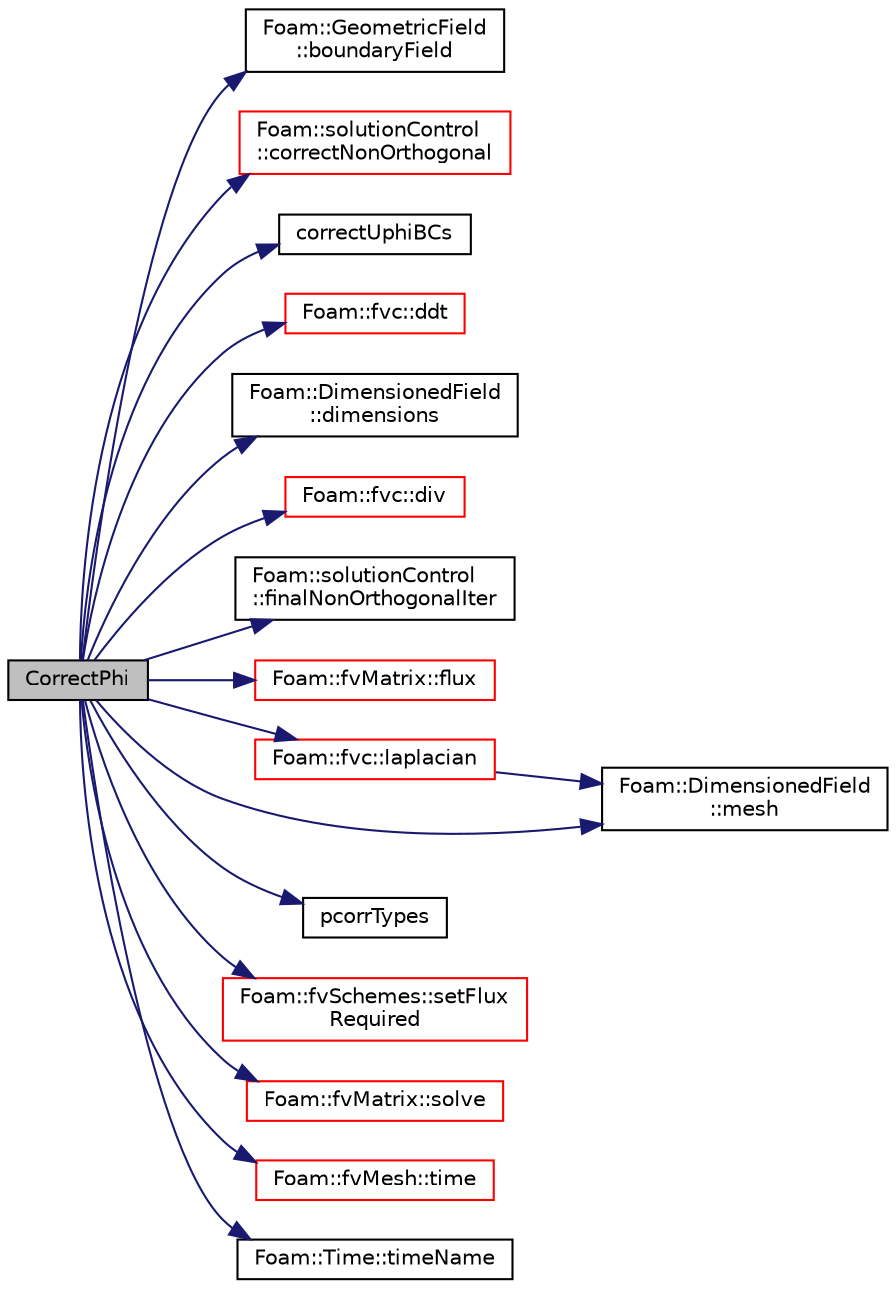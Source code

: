 digraph "CorrectPhi"
{
  bgcolor="transparent";
  edge [fontname="Helvetica",fontsize="10",labelfontname="Helvetica",labelfontsize="10"];
  node [fontname="Helvetica",fontsize="10",shape=record];
  rankdir="LR";
  Node3183 [label="CorrectPhi",height=0.2,width=0.4,color="black", fillcolor="grey75", style="filled", fontcolor="black"];
  Node3183 -> Node3184 [color="midnightblue",fontsize="10",style="solid",fontname="Helvetica"];
  Node3184 [label="Foam::GeometricField\l::boundaryField",height=0.2,width=0.4,color="black",URL="$a23249.html#a9ff7de36fba06b4f4f77a75142ad72b6",tooltip="Return const-reference to the boundary field. "];
  Node3183 -> Node3185 [color="midnightblue",fontsize="10",style="solid",fontname="Helvetica"];
  Node3185 [label="Foam::solutionControl\l::correctNonOrthogonal",height=0.2,width=0.4,color="red",URL="$a22729.html#a9c220a31c1161c19c005f29ff1006589",tooltip="Non-orthogonal corrector loop. "];
  Node3183 -> Node3188 [color="midnightblue",fontsize="10",style="solid",fontname="Helvetica"];
  Node3188 [label="correctUphiBCs",height=0.2,width=0.4,color="black",URL="$a39668.html#a677c8c5d9d8c56178e96ed5405e11dd9"];
  Node3183 -> Node3189 [color="midnightblue",fontsize="10",style="solid",fontname="Helvetica"];
  Node3189 [label="Foam::fvc::ddt",height=0.2,width=0.4,color="red",URL="$a21861.html#a5dc871206ab86042756c8ccfdc5797ad"];
  Node3183 -> Node3483 [color="midnightblue",fontsize="10",style="solid",fontname="Helvetica"];
  Node3483 [label="Foam::DimensionedField\l::dimensions",height=0.2,width=0.4,color="black",URL="$a27497.html#a512673c2674ca2d38885f1bb5f6994fb",tooltip="Return dimensions. "];
  Node3183 -> Node3249 [color="midnightblue",fontsize="10",style="solid",fontname="Helvetica"];
  Node3249 [label="Foam::fvc::div",height=0.2,width=0.4,color="red",URL="$a21861.html#a585533948ad80abfe589d920c641f251"];
  Node3183 -> Node3484 [color="midnightblue",fontsize="10",style="solid",fontname="Helvetica"];
  Node3484 [label="Foam::solutionControl\l::finalNonOrthogonalIter",height=0.2,width=0.4,color="black",URL="$a22729.html#adfb45982afa2919e7bc126e730e077ee",tooltip="Helper function to identify final non-orthogonal iteration. "];
  Node3183 -> Node3485 [color="midnightblue",fontsize="10",style="solid",fontname="Helvetica"];
  Node3485 [label="Foam::fvMatrix::flux",height=0.2,width=0.4,color="red",URL="$a23173.html#a08a0042554e1fad1421e103a8edfc3f4",tooltip="Return the face-flux field from the matrix. "];
  Node3183 -> Node3489 [color="midnightblue",fontsize="10",style="solid",fontname="Helvetica"];
  Node3489 [label="Foam::fvc::laplacian",height=0.2,width=0.4,color="red",URL="$a21861.html#ac75bff389d0405149b204b0d7ac214cd"];
  Node3489 -> Node3252 [color="midnightblue",fontsize="10",style="solid",fontname="Helvetica"];
  Node3252 [label="Foam::DimensionedField\l::mesh",height=0.2,width=0.4,color="black",URL="$a27497.html#a8f1110830348a1448a14ab5e3cf47e3b",tooltip="Return mesh. "];
  Node3183 -> Node3252 [color="midnightblue",fontsize="10",style="solid",fontname="Helvetica"];
  Node3183 -> Node3492 [color="midnightblue",fontsize="10",style="solid",fontname="Helvetica"];
  Node3492 [label="pcorrTypes",height=0.2,width=0.4,color="black",URL="$a20642.html#ac33fb30295f545f8ec525006f7b58f07"];
  Node3183 -> Node3493 [color="midnightblue",fontsize="10",style="solid",fontname="Helvetica"];
  Node3493 [label="Foam::fvSchemes::setFlux\lRequired",height=0.2,width=0.4,color="red",URL="$a23345.html#a1fe8ee3a891a76f4915170aae8e1a05e"];
  Node3183 -> Node3494 [color="midnightblue",fontsize="10",style="solid",fontname="Helvetica"];
  Node3494 [label="Foam::fvMatrix::solve",height=0.2,width=0.4,color="red",URL="$a23173.html#a0966e44d9a6bc12663a0d60e8e038307",tooltip="Solve segregated or coupled returning the solution statistics. "];
  Node3183 -> Node3259 [color="midnightblue",fontsize="10",style="solid",fontname="Helvetica"];
  Node3259 [label="Foam::fvMesh::time",height=0.2,width=0.4,color="red",URL="$a23593.html#a0d94096809fe3376b29a2a29ca11bb18",tooltip="Return the top-level database. "];
  Node3183 -> Node3570 [color="midnightblue",fontsize="10",style="solid",fontname="Helvetica"];
  Node3570 [label="Foam::Time::timeName",height=0.2,width=0.4,color="black",URL="$a27457.html#a5ae6a110de1b22323e19a46943c7f0c1",tooltip="Return time name of given scalar time. "];
}
